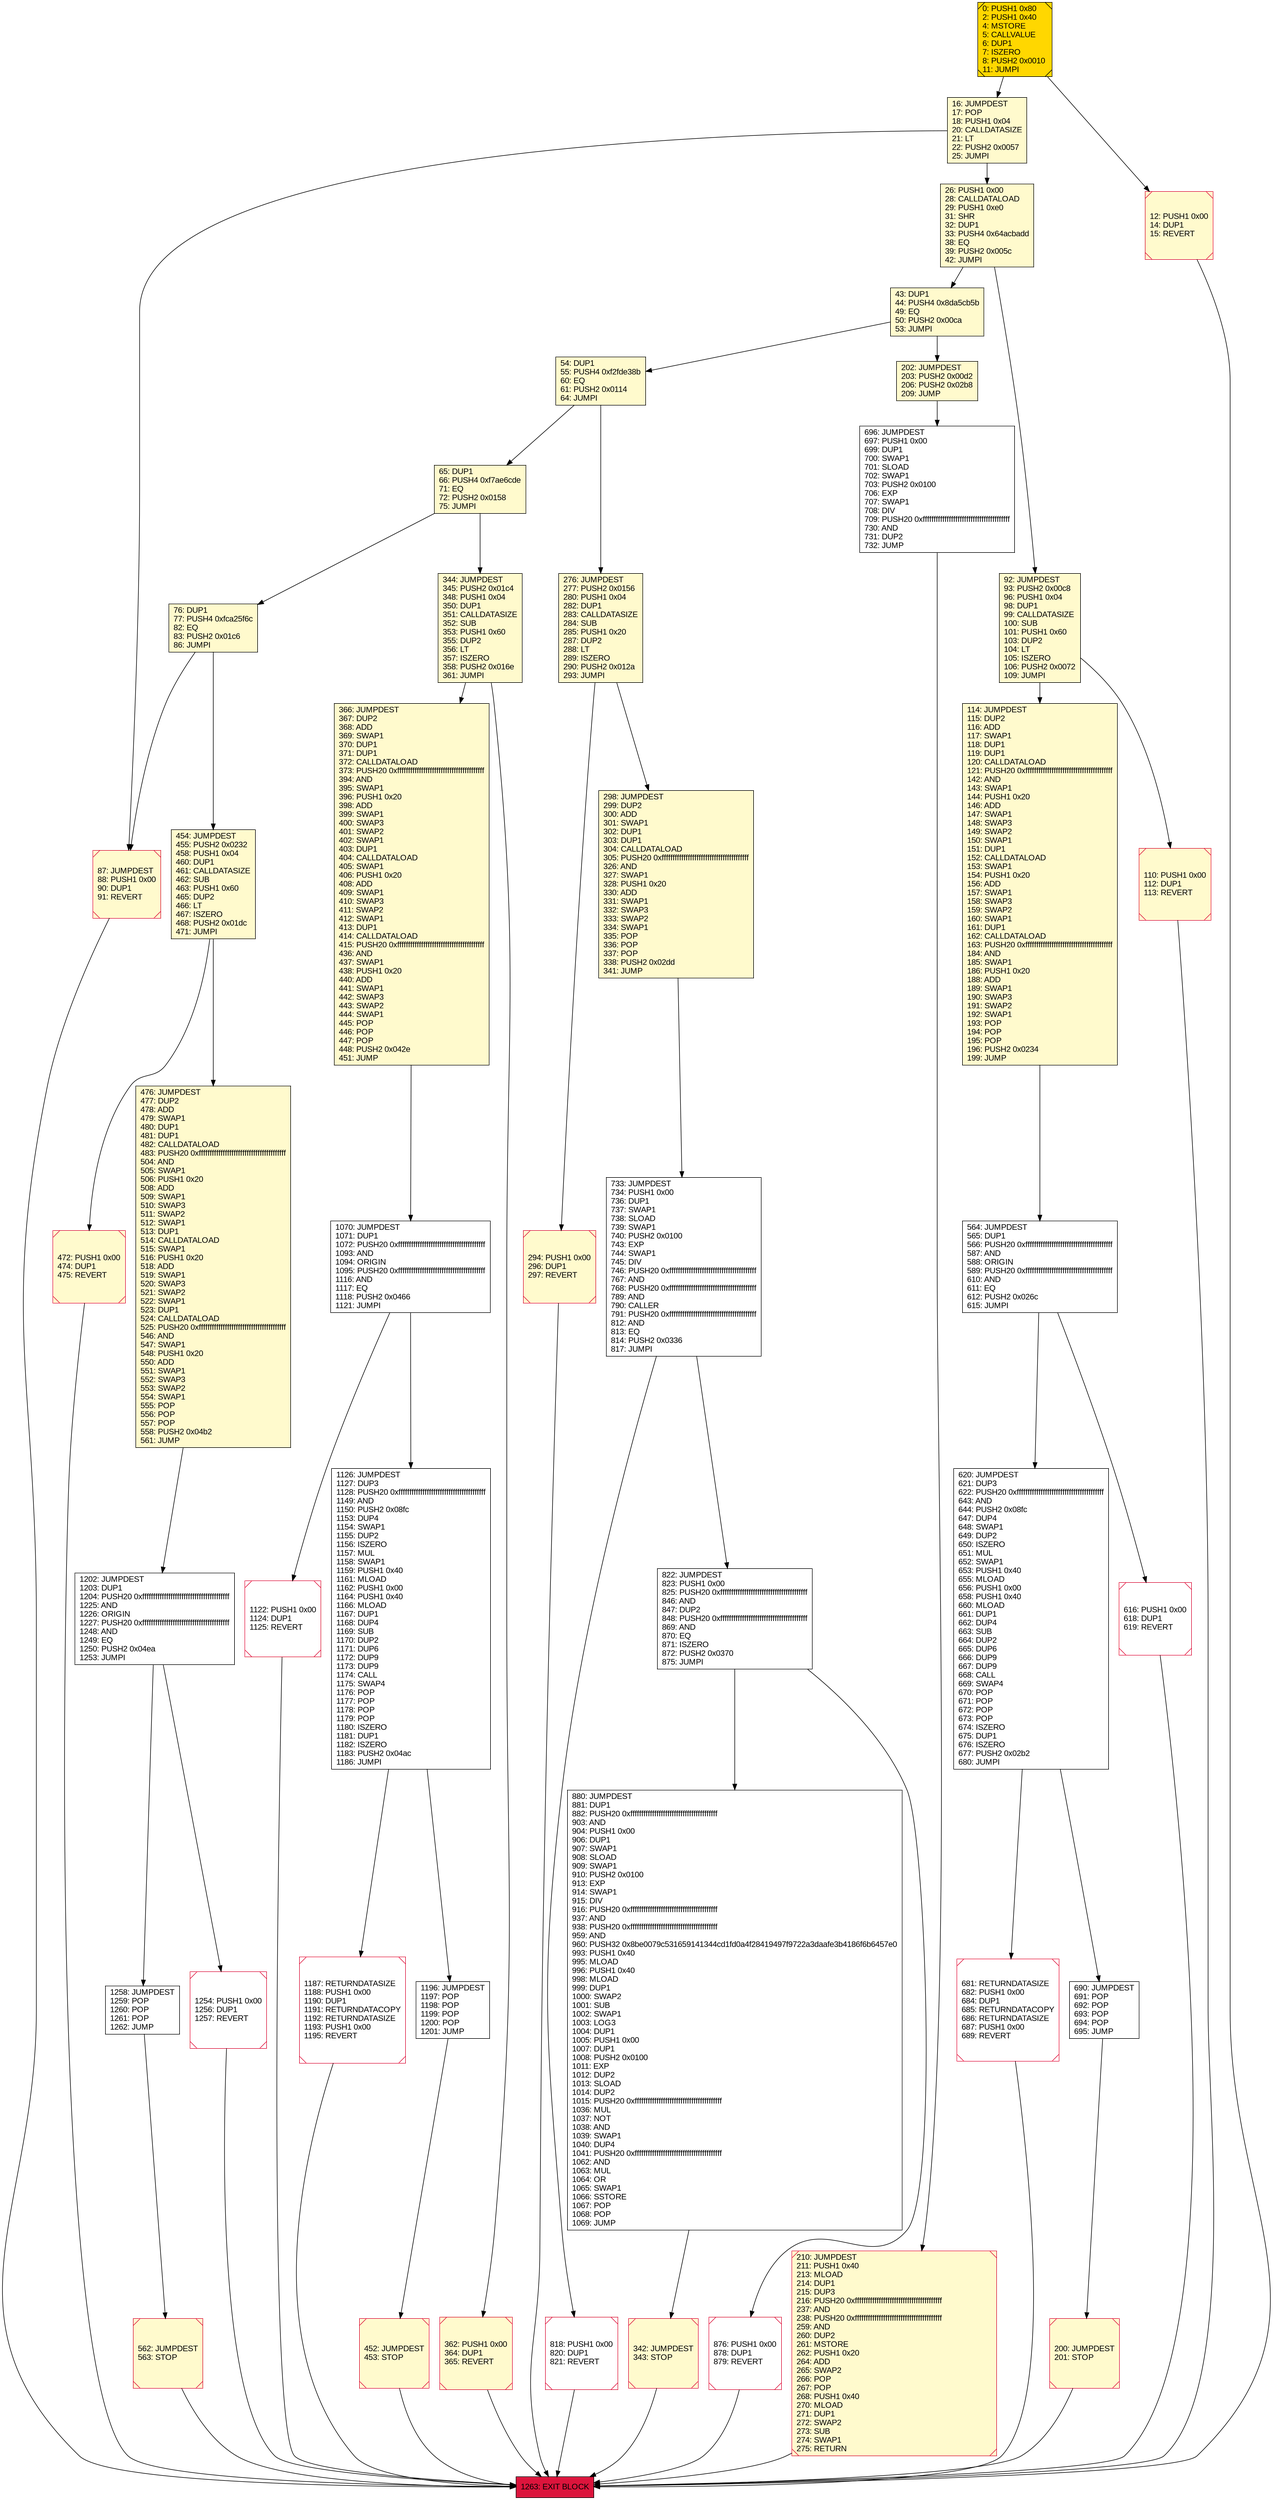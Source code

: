 digraph G {
bgcolor=transparent rankdir=UD;
node [shape=box style=filled color=black fillcolor=white fontname=arial fontcolor=black];
210 [label="210: JUMPDEST\l211: PUSH1 0x40\l213: MLOAD\l214: DUP1\l215: DUP3\l216: PUSH20 0xffffffffffffffffffffffffffffffffffffffff\l237: AND\l238: PUSH20 0xffffffffffffffffffffffffffffffffffffffff\l259: AND\l260: DUP2\l261: MSTORE\l262: PUSH1 0x20\l264: ADD\l265: SWAP2\l266: POP\l267: POP\l268: PUSH1 0x40\l270: MLOAD\l271: DUP1\l272: SWAP2\l273: SUB\l274: SWAP1\l275: RETURN\l" fillcolor=lemonchiffon shape=Msquare color=crimson ];
822 [label="822: JUMPDEST\l823: PUSH1 0x00\l825: PUSH20 0xffffffffffffffffffffffffffffffffffffffff\l846: AND\l847: DUP2\l848: PUSH20 0xffffffffffffffffffffffffffffffffffffffff\l869: AND\l870: EQ\l871: ISZERO\l872: PUSH2 0x0370\l875: JUMPI\l" ];
733 [label="733: JUMPDEST\l734: PUSH1 0x00\l736: DUP1\l737: SWAP1\l738: SLOAD\l739: SWAP1\l740: PUSH2 0x0100\l743: EXP\l744: SWAP1\l745: DIV\l746: PUSH20 0xffffffffffffffffffffffffffffffffffffffff\l767: AND\l768: PUSH20 0xffffffffffffffffffffffffffffffffffffffff\l789: AND\l790: CALLER\l791: PUSH20 0xffffffffffffffffffffffffffffffffffffffff\l812: AND\l813: EQ\l814: PUSH2 0x0336\l817: JUMPI\l" ];
342 [label="342: JUMPDEST\l343: STOP\l" fillcolor=lemonchiffon shape=Msquare color=crimson ];
880 [label="880: JUMPDEST\l881: DUP1\l882: PUSH20 0xffffffffffffffffffffffffffffffffffffffff\l903: AND\l904: PUSH1 0x00\l906: DUP1\l907: SWAP1\l908: SLOAD\l909: SWAP1\l910: PUSH2 0x0100\l913: EXP\l914: SWAP1\l915: DIV\l916: PUSH20 0xffffffffffffffffffffffffffffffffffffffff\l937: AND\l938: PUSH20 0xffffffffffffffffffffffffffffffffffffffff\l959: AND\l960: PUSH32 0x8be0079c531659141344cd1fd0a4f28419497f9722a3daafe3b4186f6b6457e0\l993: PUSH1 0x40\l995: MLOAD\l996: PUSH1 0x40\l998: MLOAD\l999: DUP1\l1000: SWAP2\l1001: SUB\l1002: SWAP1\l1003: LOG3\l1004: DUP1\l1005: PUSH1 0x00\l1007: DUP1\l1008: PUSH2 0x0100\l1011: EXP\l1012: DUP2\l1013: SLOAD\l1014: DUP2\l1015: PUSH20 0xffffffffffffffffffffffffffffffffffffffff\l1036: MUL\l1037: NOT\l1038: AND\l1039: SWAP1\l1040: DUP4\l1041: PUSH20 0xffffffffffffffffffffffffffffffffffffffff\l1062: AND\l1063: MUL\l1064: OR\l1065: SWAP1\l1066: SSTORE\l1067: POP\l1068: POP\l1069: JUMP\l" ];
1122 [label="1122: PUSH1 0x00\l1124: DUP1\l1125: REVERT\l" shape=Msquare color=crimson ];
294 [label="294: PUSH1 0x00\l296: DUP1\l297: REVERT\l" fillcolor=lemonchiffon shape=Msquare color=crimson ];
366 [label="366: JUMPDEST\l367: DUP2\l368: ADD\l369: SWAP1\l370: DUP1\l371: DUP1\l372: CALLDATALOAD\l373: PUSH20 0xffffffffffffffffffffffffffffffffffffffff\l394: AND\l395: SWAP1\l396: PUSH1 0x20\l398: ADD\l399: SWAP1\l400: SWAP3\l401: SWAP2\l402: SWAP1\l403: DUP1\l404: CALLDATALOAD\l405: SWAP1\l406: PUSH1 0x20\l408: ADD\l409: SWAP1\l410: SWAP3\l411: SWAP2\l412: SWAP1\l413: DUP1\l414: CALLDATALOAD\l415: PUSH20 0xffffffffffffffffffffffffffffffffffffffff\l436: AND\l437: SWAP1\l438: PUSH1 0x20\l440: ADD\l441: SWAP1\l442: SWAP3\l443: SWAP2\l444: SWAP1\l445: POP\l446: POP\l447: POP\l448: PUSH2 0x042e\l451: JUMP\l" fillcolor=lemonchiffon ];
1254 [label="1254: PUSH1 0x00\l1256: DUP1\l1257: REVERT\l" shape=Msquare color=crimson ];
43 [label="43: DUP1\l44: PUSH4 0x8da5cb5b\l49: EQ\l50: PUSH2 0x00ca\l53: JUMPI\l" fillcolor=lemonchiffon ];
298 [label="298: JUMPDEST\l299: DUP2\l300: ADD\l301: SWAP1\l302: DUP1\l303: DUP1\l304: CALLDATALOAD\l305: PUSH20 0xffffffffffffffffffffffffffffffffffffffff\l326: AND\l327: SWAP1\l328: PUSH1 0x20\l330: ADD\l331: SWAP1\l332: SWAP3\l333: SWAP2\l334: SWAP1\l335: POP\l336: POP\l337: POP\l338: PUSH2 0x02dd\l341: JUMP\l" fillcolor=lemonchiffon ];
616 [label="616: PUSH1 0x00\l618: DUP1\l619: REVERT\l" shape=Msquare color=crimson ];
362 [label="362: PUSH1 0x00\l364: DUP1\l365: REVERT\l" fillcolor=lemonchiffon shape=Msquare color=crimson ];
1258 [label="1258: JUMPDEST\l1259: POP\l1260: POP\l1261: POP\l1262: JUMP\l" ];
454 [label="454: JUMPDEST\l455: PUSH2 0x0232\l458: PUSH1 0x04\l460: DUP1\l461: CALLDATASIZE\l462: SUB\l463: PUSH1 0x60\l465: DUP2\l466: LT\l467: ISZERO\l468: PUSH2 0x01dc\l471: JUMPI\l" fillcolor=lemonchiffon ];
876 [label="876: PUSH1 0x00\l878: DUP1\l879: REVERT\l" shape=Msquare color=crimson ];
696 [label="696: JUMPDEST\l697: PUSH1 0x00\l699: DUP1\l700: SWAP1\l701: SLOAD\l702: SWAP1\l703: PUSH2 0x0100\l706: EXP\l707: SWAP1\l708: DIV\l709: PUSH20 0xffffffffffffffffffffffffffffffffffffffff\l730: AND\l731: DUP2\l732: JUMP\l" ];
110 [label="110: PUSH1 0x00\l112: DUP1\l113: REVERT\l" fillcolor=lemonchiffon shape=Msquare color=crimson ];
344 [label="344: JUMPDEST\l345: PUSH2 0x01c4\l348: PUSH1 0x04\l350: DUP1\l351: CALLDATASIZE\l352: SUB\l353: PUSH1 0x60\l355: DUP2\l356: LT\l357: ISZERO\l358: PUSH2 0x016e\l361: JUMPI\l" fillcolor=lemonchiffon ];
114 [label="114: JUMPDEST\l115: DUP2\l116: ADD\l117: SWAP1\l118: DUP1\l119: DUP1\l120: CALLDATALOAD\l121: PUSH20 0xffffffffffffffffffffffffffffffffffffffff\l142: AND\l143: SWAP1\l144: PUSH1 0x20\l146: ADD\l147: SWAP1\l148: SWAP3\l149: SWAP2\l150: SWAP1\l151: DUP1\l152: CALLDATALOAD\l153: SWAP1\l154: PUSH1 0x20\l156: ADD\l157: SWAP1\l158: SWAP3\l159: SWAP2\l160: SWAP1\l161: DUP1\l162: CALLDATALOAD\l163: PUSH20 0xffffffffffffffffffffffffffffffffffffffff\l184: AND\l185: SWAP1\l186: PUSH1 0x20\l188: ADD\l189: SWAP1\l190: SWAP3\l191: SWAP2\l192: SWAP1\l193: POP\l194: POP\l195: POP\l196: PUSH2 0x0234\l199: JUMP\l" fillcolor=lemonchiffon ];
452 [label="452: JUMPDEST\l453: STOP\l" fillcolor=lemonchiffon shape=Msquare color=crimson ];
87 [label="87: JUMPDEST\l88: PUSH1 0x00\l90: DUP1\l91: REVERT\l" fillcolor=lemonchiffon shape=Msquare color=crimson ];
1202 [label="1202: JUMPDEST\l1203: DUP1\l1204: PUSH20 0xffffffffffffffffffffffffffffffffffffffff\l1225: AND\l1226: ORIGIN\l1227: PUSH20 0xffffffffffffffffffffffffffffffffffffffff\l1248: AND\l1249: EQ\l1250: PUSH2 0x04ea\l1253: JUMPI\l" ];
818 [label="818: PUSH1 0x00\l820: DUP1\l821: REVERT\l" shape=Msquare color=crimson ];
76 [label="76: DUP1\l77: PUSH4 0xfca25f6c\l82: EQ\l83: PUSH2 0x01c6\l86: JUMPI\l" fillcolor=lemonchiffon ];
1070 [label="1070: JUMPDEST\l1071: DUP1\l1072: PUSH20 0xffffffffffffffffffffffffffffffffffffffff\l1093: AND\l1094: ORIGIN\l1095: PUSH20 0xffffffffffffffffffffffffffffffffffffffff\l1116: AND\l1117: EQ\l1118: PUSH2 0x0466\l1121: JUMPI\l" ];
564 [label="564: JUMPDEST\l565: DUP1\l566: PUSH20 0xffffffffffffffffffffffffffffffffffffffff\l587: AND\l588: ORIGIN\l589: PUSH20 0xffffffffffffffffffffffffffffffffffffffff\l610: AND\l611: EQ\l612: PUSH2 0x026c\l615: JUMPI\l" ];
26 [label="26: PUSH1 0x00\l28: CALLDATALOAD\l29: PUSH1 0xe0\l31: SHR\l32: DUP1\l33: PUSH4 0x64acbadd\l38: EQ\l39: PUSH2 0x005c\l42: JUMPI\l" fillcolor=lemonchiffon ];
0 [label="0: PUSH1 0x80\l2: PUSH1 0x40\l4: MSTORE\l5: CALLVALUE\l6: DUP1\l7: ISZERO\l8: PUSH2 0x0010\l11: JUMPI\l" fillcolor=lemonchiffon shape=Msquare fillcolor=gold ];
200 [label="200: JUMPDEST\l201: STOP\l" fillcolor=lemonchiffon shape=Msquare color=crimson ];
1196 [label="1196: JUMPDEST\l1197: POP\l1198: POP\l1199: POP\l1200: POP\l1201: JUMP\l" ];
562 [label="562: JUMPDEST\l563: STOP\l" fillcolor=lemonchiffon shape=Msquare color=crimson ];
16 [label="16: JUMPDEST\l17: POP\l18: PUSH1 0x04\l20: CALLDATASIZE\l21: LT\l22: PUSH2 0x0057\l25: JUMPI\l" fillcolor=lemonchiffon ];
12 [label="12: PUSH1 0x00\l14: DUP1\l15: REVERT\l" fillcolor=lemonchiffon shape=Msquare color=crimson ];
54 [label="54: DUP1\l55: PUSH4 0xf2fde38b\l60: EQ\l61: PUSH2 0x0114\l64: JUMPI\l" fillcolor=lemonchiffon ];
1126 [label="1126: JUMPDEST\l1127: DUP3\l1128: PUSH20 0xffffffffffffffffffffffffffffffffffffffff\l1149: AND\l1150: PUSH2 0x08fc\l1153: DUP4\l1154: SWAP1\l1155: DUP2\l1156: ISZERO\l1157: MUL\l1158: SWAP1\l1159: PUSH1 0x40\l1161: MLOAD\l1162: PUSH1 0x00\l1164: PUSH1 0x40\l1166: MLOAD\l1167: DUP1\l1168: DUP4\l1169: SUB\l1170: DUP2\l1171: DUP6\l1172: DUP9\l1173: DUP9\l1174: CALL\l1175: SWAP4\l1176: POP\l1177: POP\l1178: POP\l1179: POP\l1180: ISZERO\l1181: DUP1\l1182: ISZERO\l1183: PUSH2 0x04ac\l1186: JUMPI\l" ];
1263 [label="1263: EXIT BLOCK\l" fillcolor=crimson ];
681 [label="681: RETURNDATASIZE\l682: PUSH1 0x00\l684: DUP1\l685: RETURNDATACOPY\l686: RETURNDATASIZE\l687: PUSH1 0x00\l689: REVERT\l" shape=Msquare color=crimson ];
202 [label="202: JUMPDEST\l203: PUSH2 0x00d2\l206: PUSH2 0x02b8\l209: JUMP\l" fillcolor=lemonchiffon ];
65 [label="65: DUP1\l66: PUSH4 0xf7ae6cde\l71: EQ\l72: PUSH2 0x0158\l75: JUMPI\l" fillcolor=lemonchiffon ];
1187 [label="1187: RETURNDATASIZE\l1188: PUSH1 0x00\l1190: DUP1\l1191: RETURNDATACOPY\l1192: RETURNDATASIZE\l1193: PUSH1 0x00\l1195: REVERT\l" shape=Msquare color=crimson ];
276 [label="276: JUMPDEST\l277: PUSH2 0x0156\l280: PUSH1 0x04\l282: DUP1\l283: CALLDATASIZE\l284: SUB\l285: PUSH1 0x20\l287: DUP2\l288: LT\l289: ISZERO\l290: PUSH2 0x012a\l293: JUMPI\l" fillcolor=lemonchiffon ];
472 [label="472: PUSH1 0x00\l474: DUP1\l475: REVERT\l" fillcolor=lemonchiffon shape=Msquare color=crimson ];
476 [label="476: JUMPDEST\l477: DUP2\l478: ADD\l479: SWAP1\l480: DUP1\l481: DUP1\l482: CALLDATALOAD\l483: PUSH20 0xffffffffffffffffffffffffffffffffffffffff\l504: AND\l505: SWAP1\l506: PUSH1 0x20\l508: ADD\l509: SWAP1\l510: SWAP3\l511: SWAP2\l512: SWAP1\l513: DUP1\l514: CALLDATALOAD\l515: SWAP1\l516: PUSH1 0x20\l518: ADD\l519: SWAP1\l520: SWAP3\l521: SWAP2\l522: SWAP1\l523: DUP1\l524: CALLDATALOAD\l525: PUSH20 0xffffffffffffffffffffffffffffffffffffffff\l546: AND\l547: SWAP1\l548: PUSH1 0x20\l550: ADD\l551: SWAP1\l552: SWAP3\l553: SWAP2\l554: SWAP1\l555: POP\l556: POP\l557: POP\l558: PUSH2 0x04b2\l561: JUMP\l" fillcolor=lemonchiffon ];
690 [label="690: JUMPDEST\l691: POP\l692: POP\l693: POP\l694: POP\l695: JUMP\l" ];
92 [label="92: JUMPDEST\l93: PUSH2 0x00c8\l96: PUSH1 0x04\l98: DUP1\l99: CALLDATASIZE\l100: SUB\l101: PUSH1 0x60\l103: DUP2\l104: LT\l105: ISZERO\l106: PUSH2 0x0072\l109: JUMPI\l" fillcolor=lemonchiffon ];
620 [label="620: JUMPDEST\l621: DUP3\l622: PUSH20 0xffffffffffffffffffffffffffffffffffffffff\l643: AND\l644: PUSH2 0x08fc\l647: DUP4\l648: SWAP1\l649: DUP2\l650: ISZERO\l651: MUL\l652: SWAP1\l653: PUSH1 0x40\l655: MLOAD\l656: PUSH1 0x00\l658: PUSH1 0x40\l660: MLOAD\l661: DUP1\l662: DUP4\l663: SUB\l664: DUP2\l665: DUP6\l666: DUP9\l667: DUP9\l668: CALL\l669: SWAP4\l670: POP\l671: POP\l672: POP\l673: POP\l674: ISZERO\l675: DUP1\l676: ISZERO\l677: PUSH2 0x02b2\l680: JUMPI\l" ];
620 -> 690;
733 -> 822;
114 -> 564;
298 -> 733;
822 -> 876;
696 -> 210;
1126 -> 1196;
472 -> 1263;
344 -> 366;
1202 -> 1258;
344 -> 362;
564 -> 616;
110 -> 1263;
690 -> 200;
876 -> 1263;
362 -> 1263;
616 -> 1263;
65 -> 344;
1254 -> 1263;
564 -> 620;
1122 -> 1263;
342 -> 1263;
1258 -> 562;
92 -> 114;
276 -> 298;
92 -> 110;
1196 -> 452;
200 -> 1263;
0 -> 12;
454 -> 472;
454 -> 476;
16 -> 87;
202 -> 696;
87 -> 1263;
452 -> 1263;
880 -> 342;
12 -> 1263;
822 -> 880;
76 -> 87;
562 -> 1263;
620 -> 681;
26 -> 43;
733 -> 818;
366 -> 1070;
54 -> 276;
1202 -> 1254;
54 -> 65;
1126 -> 1187;
1070 -> 1122;
1187 -> 1263;
76 -> 454;
681 -> 1263;
43 -> 54;
26 -> 92;
294 -> 1263;
476 -> 1202;
65 -> 76;
210 -> 1263;
16 -> 26;
0 -> 16;
1070 -> 1126;
43 -> 202;
818 -> 1263;
276 -> 294;
}